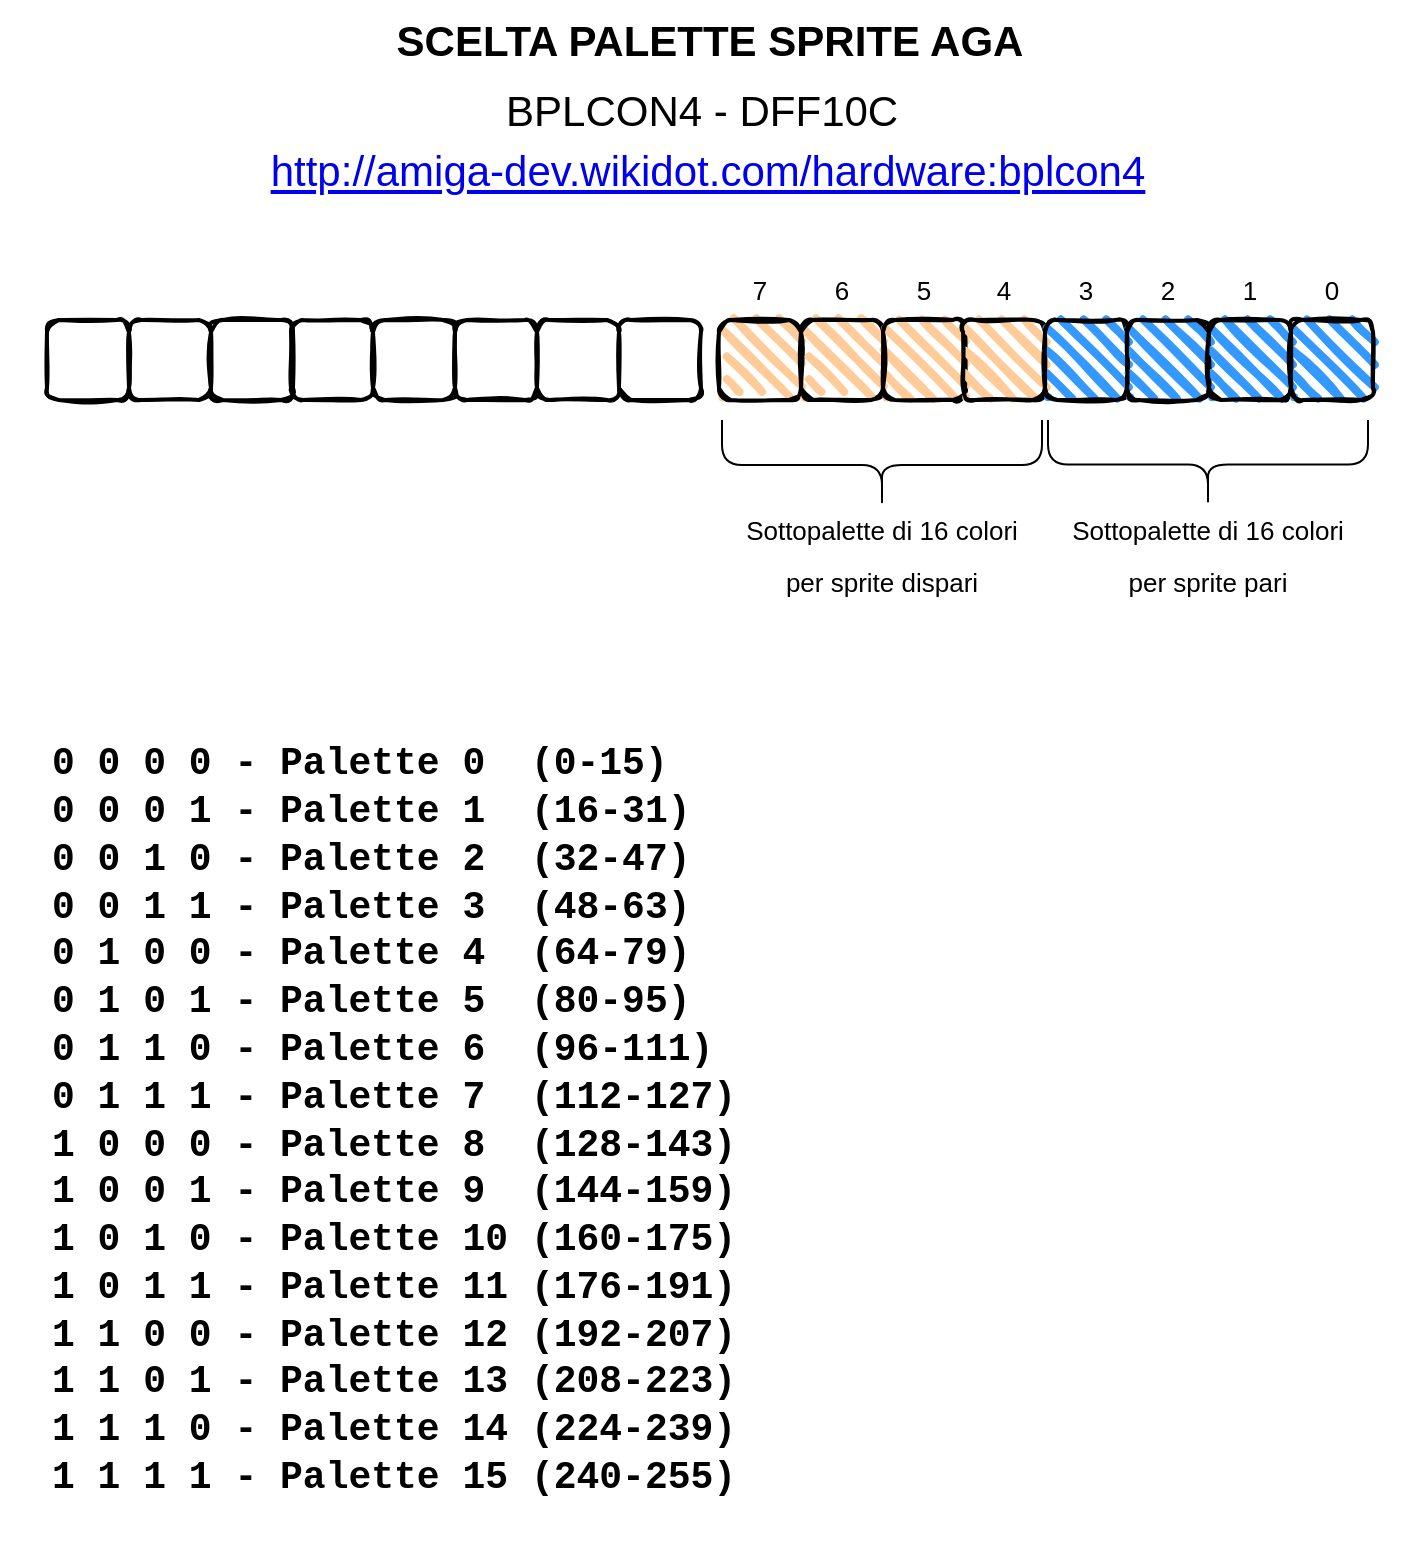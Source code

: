 <mxfile version="16.4.6" type="device"><diagram id="N7RDnGj6_bHIo3wnJbow" name="Page-1"><mxGraphModel dx="827" dy="459" grid="1" gridSize="10" guides="1" tooltips="1" connect="1" arrows="1" fold="1" page="1" pageScale="1" pageWidth="827" pageHeight="1169" math="0" shadow="0"><root><mxCell id="0"/><mxCell id="1" parent="0"/><mxCell id="nmuGC48lIdY2LJp1Os2m-1" value="&lt;b&gt;&lt;font style=&quot;font-size: 21px&quot;&gt;SCELTA PALETTE SPRITE AGA&lt;/font&gt;&lt;/b&gt;" style="text;html=1;strokeColor=none;fillColor=none;align=center;verticalAlign=middle;whiteSpace=wrap;rounded=0;" vertex="1" parent="1"><mxGeometry x="59" y="20" width="710" height="40" as="geometry"/></mxCell><mxCell id="nmuGC48lIdY2LJp1Os2m-2" value="BPLCON4 - DFF10C&amp;nbsp;" style="text;html=1;strokeColor=none;fillColor=none;align=center;verticalAlign=middle;whiteSpace=wrap;rounded=0;fontSize=21;" vertex="1" parent="1"><mxGeometry x="213" y="60" width="400" height="30" as="geometry"/></mxCell><mxCell id="nmuGC48lIdY2LJp1Os2m-3" value="&lt;a href=&quot;http://amiga-dev.wikidot.com/hardware:bplcon4&quot;&gt;http://amiga-dev.wikidot.com/hardware:bplcon4&lt;/a&gt;" style="text;html=1;strokeColor=none;fillColor=none;align=center;verticalAlign=middle;whiteSpace=wrap;rounded=0;fontSize=21;" vertex="1" parent="1"><mxGeometry x="163" y="70" width="500" height="70" as="geometry"/></mxCell><mxCell id="nmuGC48lIdY2LJp1Os2m-4" value="" style="rounded=1;whiteSpace=wrap;html=1;strokeWidth=2;fillWeight=4;hachureGap=8;hachureAngle=45;fillColor=none;sketch=1;fontSize=21;" vertex="1" parent="1"><mxGeometry x="82.5" y="180" width="41" height="40" as="geometry"/></mxCell><mxCell id="nmuGC48lIdY2LJp1Os2m-5" value="" style="rounded=1;whiteSpace=wrap;html=1;strokeWidth=2;fillWeight=4;hachureGap=8;hachureAngle=45;fillColor=none;sketch=1;fontSize=21;" vertex="1" parent="1"><mxGeometry x="123.5" y="180" width="41" height="40" as="geometry"/></mxCell><mxCell id="nmuGC48lIdY2LJp1Os2m-6" value="" style="rounded=1;whiteSpace=wrap;html=1;strokeWidth=2;fillWeight=4;hachureGap=8;hachureAngle=45;fillColor=none;sketch=1;fontSize=21;" vertex="1" parent="1"><mxGeometry x="164.5" y="180" width="41" height="40" as="geometry"/></mxCell><mxCell id="nmuGC48lIdY2LJp1Os2m-7" value="" style="rounded=1;whiteSpace=wrap;html=1;strokeWidth=2;fillWeight=4;hachureGap=8;hachureAngle=45;fillColor=none;sketch=1;fontSize=21;" vertex="1" parent="1"><mxGeometry x="204.5" y="180" width="41" height="40" as="geometry"/></mxCell><mxCell id="nmuGC48lIdY2LJp1Os2m-8" value="" style="rounded=1;whiteSpace=wrap;html=1;strokeWidth=2;fillWeight=4;hachureGap=8;hachureAngle=45;fillColor=none;sketch=1;fontSize=21;" vertex="1" parent="1"><mxGeometry x="245.5" y="180" width="41" height="40" as="geometry"/></mxCell><mxCell id="nmuGC48lIdY2LJp1Os2m-9" value="" style="rounded=1;whiteSpace=wrap;html=1;strokeWidth=2;fillWeight=4;hachureGap=8;hachureAngle=45;fillColor=none;sketch=1;fontSize=21;" vertex="1" parent="1"><mxGeometry x="286.5" y="180" width="41" height="40" as="geometry"/></mxCell><mxCell id="nmuGC48lIdY2LJp1Os2m-10" value="" style="rounded=1;whiteSpace=wrap;html=1;strokeWidth=2;fillWeight=4;hachureGap=8;hachureAngle=45;fillColor=none;sketch=1;fontSize=21;" vertex="1" parent="1"><mxGeometry x="327.5" y="180" width="41" height="40" as="geometry"/></mxCell><mxCell id="nmuGC48lIdY2LJp1Os2m-11" value="" style="rounded=1;whiteSpace=wrap;html=1;strokeWidth=2;fillWeight=4;hachureGap=8;hachureAngle=45;fillColor=none;sketch=1;fontSize=21;" vertex="1" parent="1"><mxGeometry x="368.5" y="180" width="41" height="40" as="geometry"/></mxCell><mxCell id="nmuGC48lIdY2LJp1Os2m-13" value="" style="rounded=1;whiteSpace=wrap;html=1;strokeWidth=2;fillWeight=4;hachureGap=8;hachureAngle=45;fillColor=#FFCC99;sketch=1;fontSize=21;" vertex="1" parent="1"><mxGeometry x="418.5" y="180" width="41" height="40" as="geometry"/></mxCell><mxCell id="nmuGC48lIdY2LJp1Os2m-14" value="" style="rounded=1;whiteSpace=wrap;html=1;strokeWidth=2;fillWeight=4;hachureGap=8;hachureAngle=45;fillColor=#FFCC99;sketch=1;fontSize=21;" vertex="1" parent="1"><mxGeometry x="459.5" y="180" width="41" height="40" as="geometry"/></mxCell><mxCell id="nmuGC48lIdY2LJp1Os2m-15" value="" style="rounded=1;whiteSpace=wrap;html=1;strokeWidth=2;fillWeight=4;hachureGap=8;hachureAngle=45;fillColor=#FFCC99;sketch=1;fontSize=21;" vertex="1" parent="1"><mxGeometry x="500.5" y="180" width="41" height="40" as="geometry"/></mxCell><mxCell id="nmuGC48lIdY2LJp1Os2m-16" value="" style="rounded=1;whiteSpace=wrap;html=1;strokeWidth=2;fillWeight=4;hachureGap=8;hachureAngle=45;fillColor=#FFCC99;sketch=1;fontSize=21;" vertex="1" parent="1"><mxGeometry x="540.5" y="180" width="41" height="40" as="geometry"/></mxCell><mxCell id="nmuGC48lIdY2LJp1Os2m-17" value="" style="rounded=1;whiteSpace=wrap;html=1;strokeWidth=2;fillWeight=4;hachureGap=8;hachureAngle=45;fillColor=#3399FF;sketch=1;fontSize=21;" vertex="1" parent="1"><mxGeometry x="581.5" y="180" width="41" height="40" as="geometry"/></mxCell><mxCell id="nmuGC48lIdY2LJp1Os2m-18" value="" style="rounded=1;whiteSpace=wrap;html=1;strokeWidth=2;fillWeight=4;hachureGap=8;hachureAngle=45;fillColor=#3399FF;sketch=1;fontSize=21;" vertex="1" parent="1"><mxGeometry x="622.5" y="180" width="41" height="40" as="geometry"/></mxCell><mxCell id="nmuGC48lIdY2LJp1Os2m-19" value="" style="rounded=1;whiteSpace=wrap;html=1;strokeWidth=2;fillWeight=4;hachureGap=8;hachureAngle=45;fillColor=#3399FF;sketch=1;fontSize=21;" vertex="1" parent="1"><mxGeometry x="663.5" y="180" width="41" height="40" as="geometry"/></mxCell><mxCell id="nmuGC48lIdY2LJp1Os2m-20" value="" style="rounded=1;whiteSpace=wrap;html=1;strokeWidth=2;fillWeight=4;hachureGap=8;hachureAngle=45;fillColor=#3399FF;sketch=1;fontSize=21;" vertex="1" parent="1"><mxGeometry x="704.5" y="180" width="41" height="40" as="geometry"/></mxCell><mxCell id="nmuGC48lIdY2LJp1Os2m-21" value="" style="shape=curlyBracket;whiteSpace=wrap;html=1;rounded=1;fontSize=21;fillColor=#FFCC99;rotation=-90;" vertex="1" parent="1"><mxGeometry x="640.75" y="172.25" width="44.5" height="160" as="geometry"/></mxCell><mxCell id="nmuGC48lIdY2LJp1Os2m-22" value="" style="shape=curlyBracket;whiteSpace=wrap;html=1;rounded=1;fontSize=21;fillColor=#FFCC99;rotation=-90;" vertex="1" parent="1"><mxGeometry x="477.5" y="172.5" width="45" height="160" as="geometry"/></mxCell><mxCell id="nmuGC48lIdY2LJp1Os2m-23" value="&lt;font style=&quot;font-size: 13px&quot;&gt;Sottopalette di 16 colori per sprite pari&lt;/font&gt;" style="text;html=1;strokeColor=none;fillColor=none;align=center;verticalAlign=middle;whiteSpace=wrap;rounded=0;fontSize=21;" vertex="1" parent="1"><mxGeometry x="583.25" y="280" width="159.5" height="30" as="geometry"/></mxCell><mxCell id="nmuGC48lIdY2LJp1Os2m-24" value="&lt;font style=&quot;font-size: 13px&quot;&gt;Sottopalette di 16 colori per sprite dispari&lt;/font&gt;" style="text;html=1;strokeColor=none;fillColor=none;align=center;verticalAlign=middle;whiteSpace=wrap;rounded=0;fontSize=21;" vertex="1" parent="1"><mxGeometry x="423.25" y="280" width="153.5" height="30" as="geometry"/></mxCell><mxCell id="nmuGC48lIdY2LJp1Os2m-25" value="0&lt;br&gt;" style="text;html=1;strokeColor=none;fillColor=none;align=center;verticalAlign=middle;whiteSpace=wrap;rounded=0;fontSize=13;" vertex="1" parent="1"><mxGeometry x="695" y="150" width="60" height="30" as="geometry"/></mxCell><mxCell id="nmuGC48lIdY2LJp1Os2m-26" value="1" style="text;html=1;strokeColor=none;fillColor=none;align=center;verticalAlign=middle;whiteSpace=wrap;rounded=0;fontSize=13;" vertex="1" parent="1"><mxGeometry x="654" y="150" width="60" height="30" as="geometry"/></mxCell><mxCell id="nmuGC48lIdY2LJp1Os2m-27" value="2" style="text;html=1;strokeColor=none;fillColor=none;align=center;verticalAlign=middle;whiteSpace=wrap;rounded=0;fontSize=13;" vertex="1" parent="1"><mxGeometry x="613" y="150" width="60" height="30" as="geometry"/></mxCell><mxCell id="nmuGC48lIdY2LJp1Os2m-28" value="3" style="text;html=1;strokeColor=none;fillColor=none;align=center;verticalAlign=middle;whiteSpace=wrap;rounded=0;fontSize=13;" vertex="1" parent="1"><mxGeometry x="572" y="150" width="60" height="30" as="geometry"/></mxCell><mxCell id="nmuGC48lIdY2LJp1Os2m-29" value="4" style="text;html=1;strokeColor=none;fillColor=none;align=center;verticalAlign=middle;whiteSpace=wrap;rounded=0;fontSize=13;" vertex="1" parent="1"><mxGeometry x="531" y="150" width="60" height="30" as="geometry"/></mxCell><mxCell id="nmuGC48lIdY2LJp1Os2m-30" value="5" style="text;html=1;strokeColor=none;fillColor=none;align=center;verticalAlign=middle;whiteSpace=wrap;rounded=0;fontSize=13;" vertex="1" parent="1"><mxGeometry x="491" y="150" width="60" height="30" as="geometry"/></mxCell><mxCell id="nmuGC48lIdY2LJp1Os2m-31" value="6" style="text;html=1;strokeColor=none;fillColor=none;align=center;verticalAlign=middle;whiteSpace=wrap;rounded=0;fontSize=13;" vertex="1" parent="1"><mxGeometry x="450" y="150" width="60" height="30" as="geometry"/></mxCell><mxCell id="nmuGC48lIdY2LJp1Os2m-32" value="7" style="text;html=1;strokeColor=none;fillColor=none;align=center;verticalAlign=middle;whiteSpace=wrap;rounded=0;fontSize=13;" vertex="1" parent="1"><mxGeometry x="409" y="150" width="60" height="30" as="geometry"/></mxCell><mxCell id="nmuGC48lIdY2LJp1Os2m-33" value="&lt;div style=&quot;font-size: 19px&quot;&gt;&lt;font style=&quot;font-size: 19px&quot;&gt;&lt;b style=&quot;font-family: &amp;#34;courier new&amp;#34;&quot;&gt;0 0 0 0 - Palette 0&amp;nbsp; (0-15)&lt;/b&gt;&lt;br&gt;&lt;/font&gt;&lt;/div&gt;&lt;div style=&quot;font-size: 19px&quot;&gt;&lt;font face=&quot;Courier New&quot; style=&quot;font-size: 19px&quot;&gt;&lt;b&gt;0 0 0 1 - Palette 1&amp;nbsp; (16-31)&lt;/b&gt;&lt;/font&gt;&lt;/div&gt;&lt;div style=&quot;font-size: 19px&quot;&gt;&lt;font face=&quot;Courier New&quot; style=&quot;font-size: 19px&quot;&gt;&lt;b&gt;0 0 1 0 - Palette 2&amp;nbsp; (32-47)&lt;/b&gt;&lt;/font&gt;&lt;/div&gt;&lt;div style=&quot;font-size: 19px&quot;&gt;&lt;font face=&quot;Courier New&quot; style=&quot;font-size: 19px&quot;&gt;&lt;b&gt;0 0 1 1 - Palette 3&amp;nbsp; (48-63)&lt;/b&gt;&lt;/font&gt;&lt;/div&gt;&lt;div style=&quot;font-size: 19px&quot;&gt;&lt;font face=&quot;Courier New&quot; style=&quot;font-size: 19px&quot;&gt;&lt;b&gt;0 1 0 0 - Palette 4&amp;nbsp; (64-79)&lt;/b&gt;&lt;/font&gt;&lt;/div&gt;&lt;div style=&quot;font-size: 19px&quot;&gt;&lt;font face=&quot;Courier New&quot; style=&quot;font-size: 19px&quot;&gt;&lt;b&gt;0 1 0 1 - Palette 5&amp;nbsp; (80-95)&lt;/b&gt;&lt;/font&gt;&lt;/div&gt;&lt;div style=&quot;font-size: 19px&quot;&gt;&lt;font face=&quot;Courier New&quot; style=&quot;font-size: 19px&quot;&gt;&lt;b&gt;0 1 1 0 - Palette 6&amp;nbsp; (96-111)&lt;/b&gt;&lt;/font&gt;&lt;/div&gt;&lt;div style=&quot;font-size: 19px&quot;&gt;&lt;font face=&quot;Courier New&quot; style=&quot;font-size: 19px&quot;&gt;&lt;b&gt;0 1 1 1 - Palette 7&amp;nbsp; (112-127)&lt;/b&gt;&lt;/font&gt;&lt;/div&gt;&lt;div style=&quot;font-size: 19px&quot;&gt;&lt;font face=&quot;Courier New&quot; style=&quot;font-size: 19px&quot;&gt;&lt;b&gt;1 0 0 0 - Palette 8&amp;nbsp; (128-143)&lt;/b&gt;&lt;/font&gt;&lt;/div&gt;&lt;div style=&quot;font-size: 19px&quot;&gt;&lt;font face=&quot;Courier New&quot; style=&quot;font-size: 19px&quot;&gt;&lt;b&gt;1 0 0 1 - Palette 9&amp;nbsp; (144-159)&lt;/b&gt;&lt;/font&gt;&lt;/div&gt;&lt;div style=&quot;font-size: 19px&quot;&gt;&lt;font face=&quot;Courier New&quot; style=&quot;font-size: 19px&quot;&gt;&lt;b&gt;1 0 1 0 - Palette 10 (160-175)&lt;/b&gt;&lt;/font&gt;&lt;/div&gt;&lt;div style=&quot;font-size: 19px&quot;&gt;&lt;font face=&quot;Courier New&quot; style=&quot;font-size: 19px&quot;&gt;&lt;b&gt;1 0 1 1 - Palette 11 (176-191)&lt;/b&gt;&lt;/font&gt;&lt;/div&gt;&lt;div style=&quot;font-size: 19px&quot;&gt;&lt;font face=&quot;Courier New&quot; style=&quot;font-size: 19px&quot;&gt;&lt;b&gt;1 1 0 0 - Palette 12 (192-207)&lt;/b&gt;&lt;/font&gt;&lt;/div&gt;&lt;div style=&quot;font-size: 19px&quot;&gt;&lt;font face=&quot;Courier New&quot; style=&quot;font-size: 19px&quot;&gt;&lt;b&gt;1 1 0 1 - Palette 13 (208-223)&lt;/b&gt;&lt;/font&gt;&lt;/div&gt;&lt;div style=&quot;font-size: 19px&quot;&gt;&lt;font face=&quot;Courier New&quot; style=&quot;font-size: 19px&quot;&gt;&lt;b&gt;1 1 1 0 - Palette 14 (224-239)&lt;/b&gt;&lt;/font&gt;&lt;/div&gt;&lt;div style=&quot;font-size: 19px&quot;&gt;&lt;font face=&quot;Courier New&quot; style=&quot;font-size: 19px&quot;&gt;&lt;b&gt;1 1 1 1 - Palette 15 (240-255)&lt;/b&gt;&lt;/font&gt;&lt;/div&gt;" style="text;html=1;strokeColor=none;fillColor=none;align=left;verticalAlign=middle;whiteSpace=wrap;rounded=0;fontSize=13;" vertex="1" parent="1"><mxGeometry x="82.5" y="360" width="497.5" height="440" as="geometry"/></mxCell></root></mxGraphModel></diagram></mxfile>